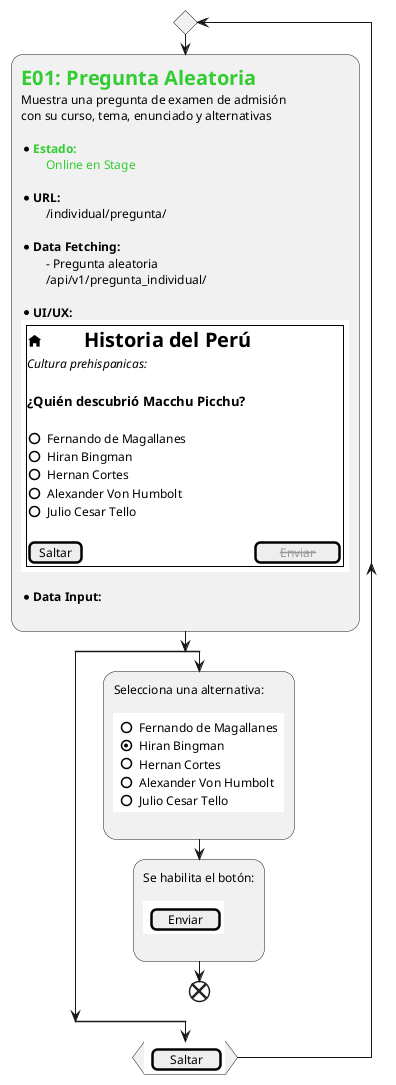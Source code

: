 @startuml E01_Pregunta_Aleatoria

repeat
    :=<color:LimeGreen>E01: Pregunta Aleatoria
    Muestra una pregunta de examen de admisión
    con su curso, tema, enunciado y alternativas

    * **<color:LimeGreen>Estado:**
    \t<color:LimeGreen>Online en Stage

    * **URL:**
    \t/individual/pregunta/\t

    * **Data Fetching:**
    \t- Pregunta aleatoria
    \t/api/v1/pregunta_individual/\t

    * **UI/UX:**
    {{
        salt
        {+
        =<b><&home>\tHistoria del Perú
        ====Cultura prehispanicas:
        .
        ===¿Quién descubrió Macchu Picchu?
        .
        () Fernando de Magallanes
        () Hiran Bingman
        () Hernan Cortes
        () Alexander Von Humbolt
        () Julio Cesar Tello
        .
        [Saltar] | [<color:#9a9a9a>--Enviar--]
        }
    }}

    * **Data Input:**
    ' \tNone
    ;

    split 
        ' :
        ' {{
        '     salt
        '     {+
        '     [ Saltar ]
        '     }
        ' }}
        ' ;
    split again
        :Selecciona una alternativa:

        {{
            salt
            {
            () Fernando de Magallanes
            (X) Hiran Bingman
            () Hernan Cortes
            () Alexander Von Humbolt
            () Julio Cesar Tello
            }
        }}
        ;
        :Se habilita el botón:

        {{
            salt
            {
            [ Enviar ]
            }
        }}
        ;
        end
    endsplit

repeat while ({{
        salt
        {
        [ Saltar ]
        }
    }})


' backward :
'     {{
'         salt
'         {+
'         [ Saltar ]
'         }
'     }}
'     ;
' repeat while (Nueva Pregunta?) is (Sí)
' ->No;

@enduml
